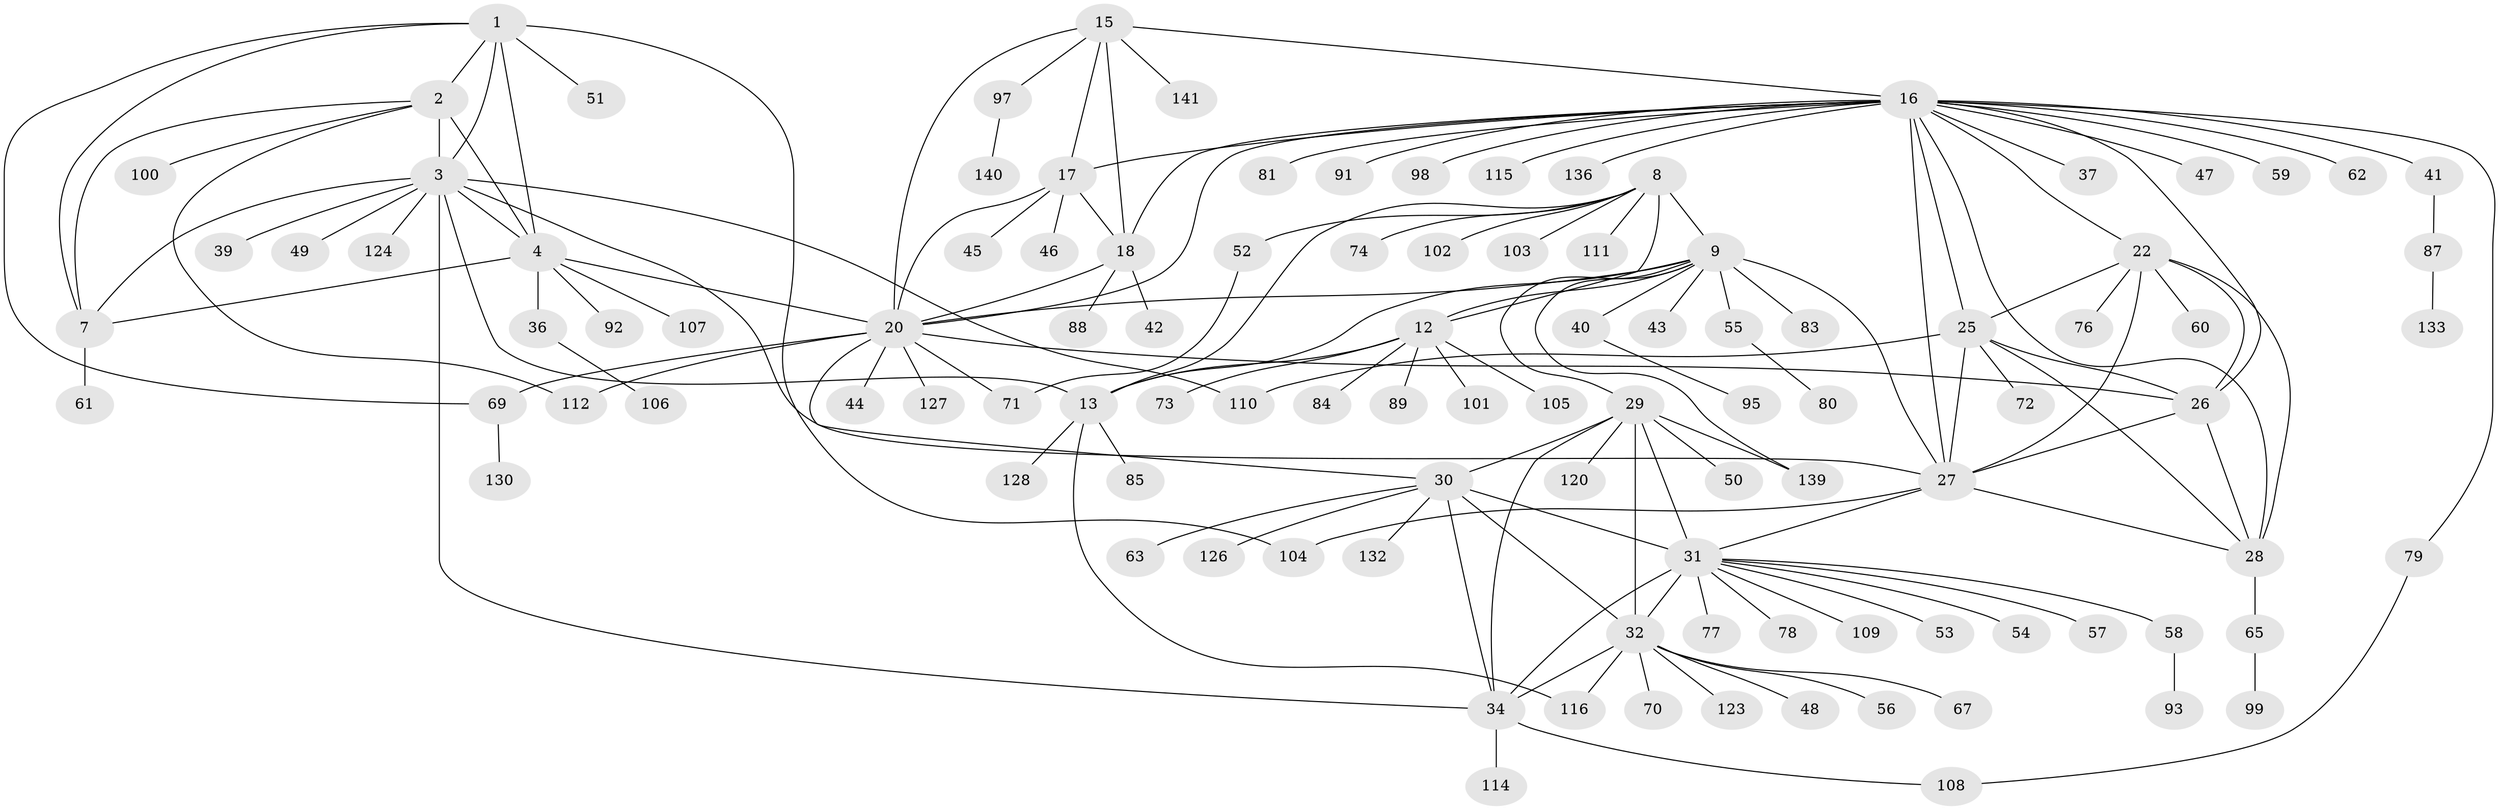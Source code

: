 // Generated by graph-tools (version 1.1) at 2025/52/02/27/25 19:52:22]
// undirected, 107 vertices, 152 edges
graph export_dot {
graph [start="1"]
  node [color=gray90,style=filled];
  1 [super="+119"];
  2;
  3 [super="+5"];
  4 [super="+6"];
  7 [super="+121"];
  8 [super="+10"];
  9 [super="+11"];
  12 [super="+38"];
  13 [super="+14"];
  15;
  16 [super="+24"];
  17 [super="+21"];
  18 [super="+19"];
  20 [super="+86"];
  22 [super="+23"];
  25;
  26;
  27;
  28 [super="+117"];
  29 [super="+33"];
  30 [super="+90"];
  31 [super="+35"];
  32 [super="+118"];
  34;
  36 [super="+66"];
  37 [super="+82"];
  39;
  40 [super="+75"];
  41 [super="+94"];
  42;
  43;
  44;
  45;
  46;
  47;
  48;
  49;
  50 [super="+68"];
  51 [super="+96"];
  52;
  53 [super="+122"];
  54;
  55 [super="+135"];
  56;
  57;
  58 [super="+131"];
  59 [super="+64"];
  60 [super="+125"];
  61;
  62;
  63;
  65;
  67;
  69;
  70;
  71 [super="+138"];
  72;
  73;
  74;
  76 [super="+129"];
  77;
  78;
  79;
  80;
  81;
  83;
  84;
  85;
  87;
  88;
  89;
  91;
  92;
  93;
  95;
  97 [super="+137"];
  98;
  99 [super="+113"];
  100;
  101;
  102;
  103;
  104;
  105;
  106;
  107;
  108 [super="+134"];
  109;
  110;
  111;
  112;
  114;
  115;
  116;
  120;
  123;
  124;
  126;
  127;
  128;
  130;
  132;
  133;
  136;
  139;
  140;
  141;
  1 -- 2;
  1 -- 3 [weight=2];
  1 -- 4 [weight=2];
  1 -- 7;
  1 -- 51;
  1 -- 69;
  1 -- 104;
  2 -- 3 [weight=2];
  2 -- 4 [weight=2];
  2 -- 7;
  2 -- 100;
  2 -- 112;
  3 -- 4 [weight=4];
  3 -- 7 [weight=2];
  3 -- 39;
  3 -- 49;
  3 -- 124;
  3 -- 34;
  3 -- 13;
  3 -- 110;
  3 -- 27;
  4 -- 7 [weight=2];
  4 -- 20;
  4 -- 92;
  4 -- 36;
  4 -- 107;
  7 -- 61;
  8 -- 9 [weight=4];
  8 -- 12 [weight=2];
  8 -- 13 [weight=4];
  8 -- 74;
  8 -- 103;
  8 -- 111;
  8 -- 102;
  8 -- 52;
  9 -- 12 [weight=2];
  9 -- 13 [weight=4];
  9 -- 20;
  9 -- 27;
  9 -- 29;
  9 -- 40;
  9 -- 55;
  9 -- 83;
  9 -- 139;
  9 -- 43;
  12 -- 13 [weight=2];
  12 -- 73;
  12 -- 84;
  12 -- 89;
  12 -- 101;
  12 -- 105;
  13 -- 116;
  13 -- 128;
  13 -- 85;
  15 -- 16;
  15 -- 17 [weight=2];
  15 -- 18 [weight=2];
  15 -- 20;
  15 -- 97;
  15 -- 141;
  16 -- 17 [weight=2];
  16 -- 18 [weight=2];
  16 -- 20;
  16 -- 41;
  16 -- 47;
  16 -- 79;
  16 -- 81;
  16 -- 98;
  16 -- 37;
  16 -- 136;
  16 -- 27;
  16 -- 91;
  16 -- 115;
  16 -- 22 [weight=2];
  16 -- 25;
  16 -- 26;
  16 -- 59;
  16 -- 28;
  16 -- 62;
  17 -- 18 [weight=4];
  17 -- 20 [weight=2];
  17 -- 46;
  17 -- 45;
  18 -- 20 [weight=2];
  18 -- 88;
  18 -- 42;
  20 -- 30;
  20 -- 44;
  20 -- 69;
  20 -- 71;
  20 -- 112;
  20 -- 127;
  20 -- 26;
  22 -- 25 [weight=2];
  22 -- 26 [weight=2];
  22 -- 27 [weight=2];
  22 -- 28 [weight=2];
  22 -- 60;
  22 -- 76;
  25 -- 26;
  25 -- 27;
  25 -- 28;
  25 -- 72;
  25 -- 110;
  26 -- 27;
  26 -- 28;
  27 -- 28;
  27 -- 104;
  27 -- 31;
  28 -- 65;
  29 -- 30 [weight=2];
  29 -- 31 [weight=4];
  29 -- 32 [weight=2];
  29 -- 34 [weight=2];
  29 -- 139;
  29 -- 50;
  29 -- 120;
  30 -- 31 [weight=2];
  30 -- 32;
  30 -- 34;
  30 -- 63;
  30 -- 126;
  30 -- 132;
  31 -- 32 [weight=2];
  31 -- 34 [weight=2];
  31 -- 53;
  31 -- 57;
  31 -- 58;
  31 -- 78;
  31 -- 109;
  31 -- 77;
  31 -- 54;
  32 -- 34;
  32 -- 48;
  32 -- 56;
  32 -- 67;
  32 -- 70;
  32 -- 116;
  32 -- 123;
  34 -- 108;
  34 -- 114;
  36 -- 106;
  40 -- 95;
  41 -- 87;
  52 -- 71;
  55 -- 80;
  58 -- 93;
  65 -- 99;
  69 -- 130;
  79 -- 108;
  87 -- 133;
  97 -- 140;
}
